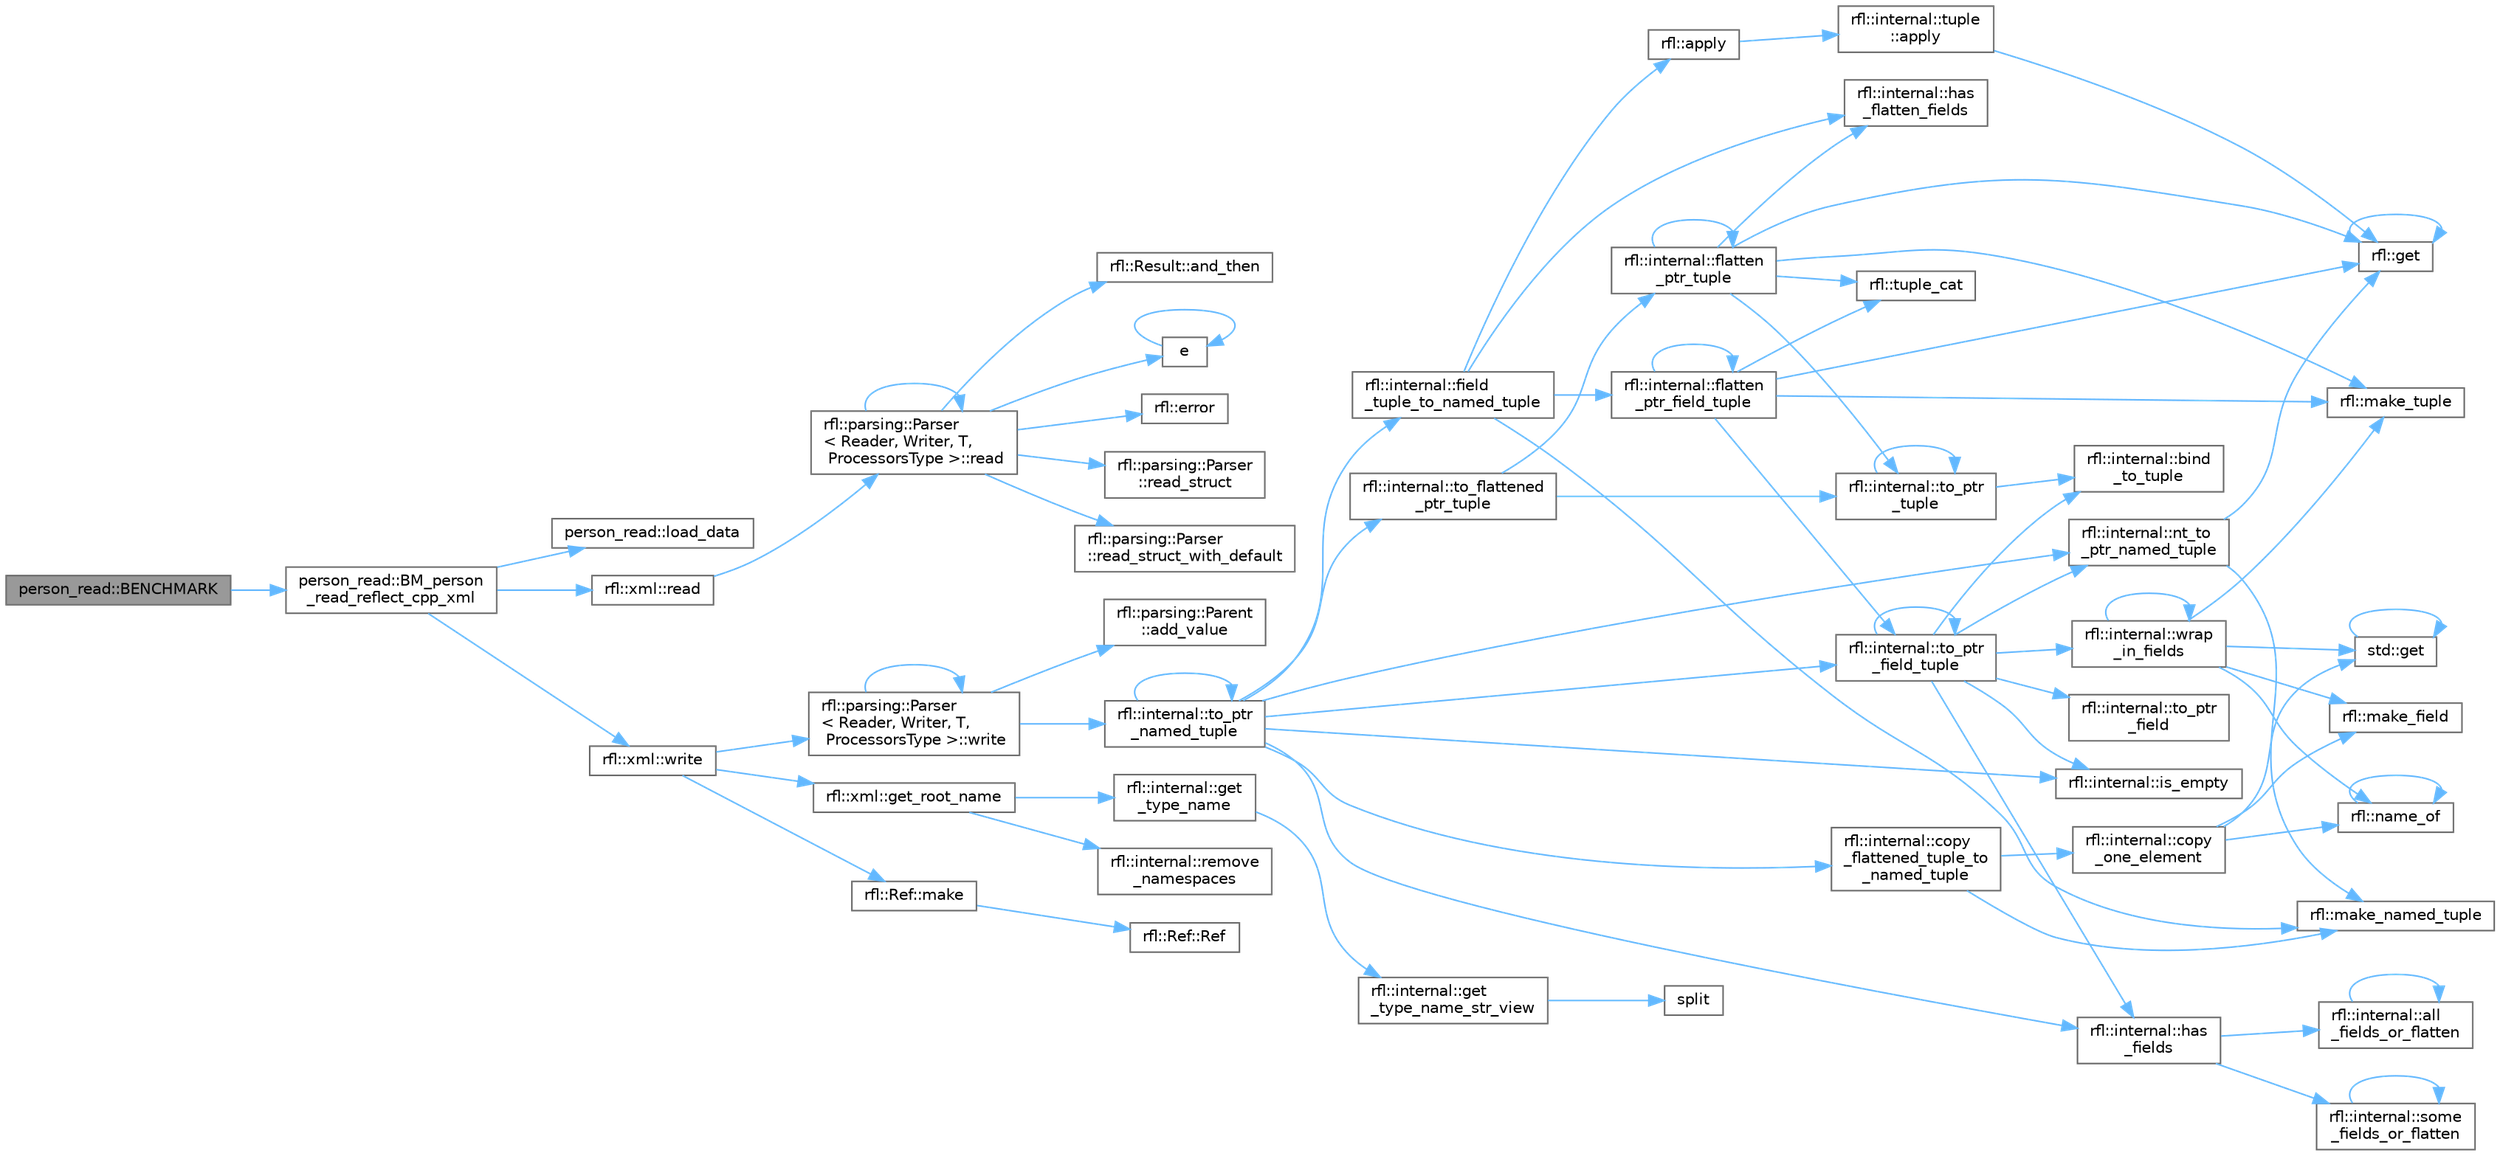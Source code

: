 digraph "person_read::BENCHMARK"
{
 // LATEX_PDF_SIZE
  bgcolor="transparent";
  edge [fontname=Helvetica,fontsize=10,labelfontname=Helvetica,labelfontsize=10];
  node [fontname=Helvetica,fontsize=10,shape=box,height=0.2,width=0.4];
  rankdir="LR";
  Node1 [id="Node000001",label="person_read::BENCHMARK",height=0.2,width=0.4,color="gray40", fillcolor="grey60", style="filled", fontcolor="black",tooltip=" "];
  Node1 -> Node2 [id="edge79_Node000001_Node000002",color="steelblue1",style="solid",tooltip=" "];
  Node2 [id="Node000002",label="person_read::BM_person\l_read_reflect_cpp_xml",height=0.2,width=0.4,color="grey40", fillcolor="white", style="filled",URL="$namespaceperson__read.html#aff1b377bcbd2ac817f7fb089ff6c912b",tooltip=" "];
  Node2 -> Node3 [id="edge80_Node000002_Node000003",color="steelblue1",style="solid",tooltip=" "];
  Node3 [id="Node000003",label="person_read::load_data",height=0.2,width=0.4,color="grey40", fillcolor="white", style="filled",URL="$namespaceperson__read.html#aee7e7905c4a047efd1cd9e8abbc981f7",tooltip=" "];
  Node2 -> Node4 [id="edge81_Node000002_Node000004",color="steelblue1",style="solid",tooltip=" "];
  Node4 [id="Node000004",label="rfl::xml::read",height=0.2,width=0.4,color="grey40", fillcolor="white", style="filled",URL="$namespacerfl_1_1xml.html#a1063ad7ef9b341b08b38318ab2965403",tooltip="Parses an object from a XML var."];
  Node4 -> Node5 [id="edge82_Node000004_Node000005",color="steelblue1",style="solid",tooltip=" "];
  Node5 [id="Node000005",label="rfl::parsing::Parser\l\< Reader, Writer, T,\l ProcessorsType \>::read",height=0.2,width=0.4,color="grey40", fillcolor="white", style="filled",URL="$structrfl_1_1parsing_1_1_parser.html#a905ccbbb3adb81bb18d9109df6613b72",tooltip=" "];
  Node5 -> Node6 [id="edge83_Node000005_Node000006",color="steelblue1",style="solid",tooltip=" "];
  Node6 [id="Node000006",label="rfl::Result::and_then",height=0.2,width=0.4,color="grey40", fillcolor="white", style="filled",URL="$classrfl_1_1_result.html#a07f85d248f21a1dad5eb12ae179d4df7",tooltip="Monadic operation - F must be a function of type T -> Result."];
  Node5 -> Node7 [id="edge84_Node000005_Node000007",color="steelblue1",style="solid",tooltip=" "];
  Node7 [id="Node000007",label="e",height=0.2,width=0.4,color="grey40", fillcolor="white", style="filled",URL="$_cwise__array__power__array_8cpp.html#a9cb86ff854760bf91a154f2724a9101d",tooltip=" "];
  Node7 -> Node7 [id="edge85_Node000007_Node000007",color="steelblue1",style="solid",tooltip=" "];
  Node5 -> Node8 [id="edge86_Node000005_Node000008",color="steelblue1",style="solid",tooltip=" "];
  Node8 [id="Node000008",label="rfl::error",height=0.2,width=0.4,color="grey40", fillcolor="white", style="filled",URL="$namespacerfl.html#a6625864c6c297dfdc3d3c3ee3181dd8c",tooltip="Shorthand for unexpected error."];
  Node5 -> Node5 [id="edge87_Node000005_Node000005",color="steelblue1",style="solid",tooltip=" "];
  Node5 -> Node9 [id="edge88_Node000005_Node000009",color="steelblue1",style="solid",tooltip=" "];
  Node9 [id="Node000009",label="rfl::parsing::Parser\l::read_struct",height=0.2,width=0.4,color="grey40", fillcolor="white", style="filled",URL="$structrfl_1_1parsing_1_1_parser.html#ac6a7fd1d9f65a3b40ea36017cec2fa2e",tooltip=" "];
  Node5 -> Node10 [id="edge89_Node000005_Node000010",color="steelblue1",style="solid",tooltip=" "];
  Node10 [id="Node000010",label="rfl::parsing::Parser\l::read_struct_with_default",height=0.2,width=0.4,color="grey40", fillcolor="white", style="filled",URL="$structrfl_1_1parsing_1_1_parser.html#a8f8dadc93b26e4bb35eb14e6d722aae7",tooltip=" "];
  Node2 -> Node11 [id="edge90_Node000002_Node000011",color="steelblue1",style="solid",tooltip=" "];
  Node11 [id="Node000011",label="rfl::xml::write",height=0.2,width=0.4,color="grey40", fillcolor="white", style="filled",URL="$namespacerfl_1_1xml.html#a903c1af58b9d930d9eed463bc53d2f67",tooltip="Writes a XML into an ostream."];
  Node11 -> Node12 [id="edge91_Node000011_Node000012",color="steelblue1",style="solid",tooltip=" "];
  Node12 [id="Node000012",label="rfl::xml::get_root_name",height=0.2,width=0.4,color="grey40", fillcolor="white", style="filled",URL="$namespacerfl_1_1xml.html#aa1c43e1bd5cba4e9f3495d4b9d2cd9c1",tooltip=" "];
  Node12 -> Node13 [id="edge92_Node000012_Node000013",color="steelblue1",style="solid",tooltip=" "];
  Node13 [id="Node000013",label="rfl::internal::get\l_type_name",height=0.2,width=0.4,color="grey40", fillcolor="white", style="filled",URL="$namespacerfl_1_1internal.html#a84fdc8ca8a7bd3b1397de3c4c2d7610d",tooltip=" "];
  Node13 -> Node14 [id="edge93_Node000013_Node000014",color="steelblue1",style="solid",tooltip=" "];
  Node14 [id="Node000014",label="rfl::internal::get\l_type_name_str_view",height=0.2,width=0.4,color="grey40", fillcolor="white", style="filled",URL="$namespacerfl_1_1internal.html#ac2494519cc9d3b019df93d7f950d605f",tooltip=" "];
  Node14 -> Node15 [id="edge94_Node000014_Node000015",color="steelblue1",style="solid",tooltip=" "];
  Node15 [id="Node000015",label="split",height=0.2,width=0.4,color="grey40", fillcolor="white", style="filled",URL="$dff__run_8cpp.html#a0711bc625a1e6944ca62107b5847365f",tooltip=" "];
  Node12 -> Node16 [id="edge95_Node000012_Node000016",color="steelblue1",style="solid",tooltip=" "];
  Node16 [id="Node000016",label="rfl::internal::remove\l_namespaces",height=0.2,width=0.4,color="grey40", fillcolor="white", style="filled",URL="$namespacerfl_1_1internal.html#ab077683f0a9736c592e4e2a921a808b6",tooltip=" "];
  Node11 -> Node17 [id="edge96_Node000011_Node000017",color="steelblue1",style="solid",tooltip=" "];
  Node17 [id="Node000017",label="rfl::Ref::make",height=0.2,width=0.4,color="grey40", fillcolor="white", style="filled",URL="$classrfl_1_1_ref.html#a1501cd0fd114b2dd113fb3abe974275d",tooltip=" "];
  Node17 -> Node18 [id="edge97_Node000017_Node000018",color="steelblue1",style="solid",tooltip=" "];
  Node18 [id="Node000018",label="rfl::Ref::Ref",height=0.2,width=0.4,color="grey40", fillcolor="white", style="filled",URL="$classrfl_1_1_ref.html#a157d7b0b3b1bc2b0833c0843bf056d04",tooltip=" "];
  Node11 -> Node19 [id="edge98_Node000011_Node000019",color="steelblue1",style="solid",tooltip=" "];
  Node19 [id="Node000019",label="rfl::parsing::Parser\l\< Reader, Writer, T,\l ProcessorsType \>::write",height=0.2,width=0.4,color="grey40", fillcolor="white", style="filled",URL="$structrfl_1_1parsing_1_1_parser.html#a16aeefd727355e095bfd19d6c69d3238",tooltip=" "];
  Node19 -> Node20 [id="edge99_Node000019_Node000020",color="steelblue1",style="solid",tooltip=" "];
  Node20 [id="Node000020",label="rfl::parsing::Parent\l::add_value",height=0.2,width=0.4,color="grey40", fillcolor="white", style="filled",URL="$structrfl_1_1parsing_1_1_parent.html#a8f7ebd2389ae6ec315a0e37bd66de63f",tooltip=" "];
  Node19 -> Node21 [id="edge100_Node000019_Node000021",color="steelblue1",style="solid",tooltip=" "];
  Node21 [id="Node000021",label="rfl::internal::to_ptr\l_named_tuple",height=0.2,width=0.4,color="grey40", fillcolor="white", style="filled",URL="$namespacerfl_1_1internal.html#a19594a7d66a271a8f893f2170217e299",tooltip=" "];
  Node21 -> Node22 [id="edge101_Node000021_Node000022",color="steelblue1",style="solid",tooltip=" "];
  Node22 [id="Node000022",label="rfl::internal::copy\l_flattened_tuple_to\l_named_tuple",height=0.2,width=0.4,color="grey40", fillcolor="white", style="filled",URL="$namespacerfl_1_1internal.html#aa4d84e91c691523bdf3dbf8832cba64c",tooltip=" "];
  Node22 -> Node23 [id="edge102_Node000022_Node000023",color="steelblue1",style="solid",tooltip=" "];
  Node23 [id="Node000023",label="rfl::internal::copy\l_one_element",height=0.2,width=0.4,color="grey40", fillcolor="white", style="filled",URL="$namespacerfl_1_1internal.html#a8a566443d85dd9fc0f2e6e4ae131ed55",tooltip=" "];
  Node23 -> Node24 [id="edge103_Node000023_Node000024",color="steelblue1",style="solid",tooltip=" "];
  Node24 [id="Node000024",label="std::get",height=0.2,width=0.4,color="grey40", fillcolor="white", style="filled",URL="$namespacestd.html#aae41d8280b7ccc3f0e0a0be2dab21c8f",tooltip="Gets an element by index."];
  Node24 -> Node24 [id="edge104_Node000024_Node000024",color="steelblue1",style="solid",tooltip=" "];
  Node23 -> Node25 [id="edge105_Node000023_Node000025",color="steelblue1",style="solid",tooltip=" "];
  Node25 [id="Node000025",label="rfl::make_field",height=0.2,width=0.4,color="grey40", fillcolor="white", style="filled",URL="$namespacerfl.html#afb5f68a22d5b6a42a5b4477c35559ce9",tooltip=" "];
  Node23 -> Node26 [id="edge106_Node000023_Node000026",color="steelblue1",style="solid",tooltip=" "];
  Node26 [id="Node000026",label="rfl::name_of",height=0.2,width=0.4,color="grey40", fillcolor="white", style="filled",URL="$namespacerfl.html#a90efd0c5575582354c25333fa30a8013",tooltip="Helper function to retrieve a name at compile time."];
  Node26 -> Node26 [id="edge107_Node000026_Node000026",color="steelblue1",style="solid",tooltip=" "];
  Node22 -> Node27 [id="edge108_Node000022_Node000027",color="steelblue1",style="solid",tooltip=" "];
  Node27 [id="Node000027",label="rfl::make_named_tuple",height=0.2,width=0.4,color="grey40", fillcolor="white", style="filled",URL="$namespacerfl.html#a19523aa875e6c36af474a97f28ed4002",tooltip="Explicit overload for creating empty named tuples."];
  Node21 -> Node28 [id="edge109_Node000021_Node000028",color="steelblue1",style="solid",tooltip=" "];
  Node28 [id="Node000028",label="rfl::internal::field\l_tuple_to_named_tuple",height=0.2,width=0.4,color="grey40", fillcolor="white", style="filled",URL="$namespacerfl_1_1internal.html#a923e1c7faefca7c7af6ec3d7aecccba0",tooltip=" "];
  Node28 -> Node29 [id="edge110_Node000028_Node000029",color="steelblue1",style="solid",tooltip=" "];
  Node29 [id="Node000029",label="rfl::apply",height=0.2,width=0.4,color="grey40", fillcolor="white", style="filled",URL="$namespacerfl.html#aaa94742afd7fde0d6d6cc59ae6d92989",tooltip=" "];
  Node29 -> Node30 [id="edge111_Node000029_Node000030",color="steelblue1",style="solid",tooltip=" "];
  Node30 [id="Node000030",label="rfl::internal::tuple\l::apply",height=0.2,width=0.4,color="grey40", fillcolor="white", style="filled",URL="$namespacerfl_1_1internal_1_1tuple.html#a5fe21ddba2943f200bc6c6e4d8d34e54",tooltip=" "];
  Node30 -> Node31 [id="edge112_Node000030_Node000031",color="steelblue1",style="solid",tooltip=" "];
  Node31 [id="Node000031",label="rfl::get",height=0.2,width=0.4,color="grey40", fillcolor="white", style="filled",URL="$namespacerfl.html#ac379420409251e5a3c0bea4a701daf0a",tooltip="Gets a field by index."];
  Node31 -> Node31 [id="edge113_Node000031_Node000031",color="steelblue1",style="solid",tooltip=" "];
  Node28 -> Node32 [id="edge114_Node000028_Node000032",color="steelblue1",style="solid",tooltip=" "];
  Node32 [id="Node000032",label="rfl::internal::flatten\l_ptr_field_tuple",height=0.2,width=0.4,color="grey40", fillcolor="white", style="filled",URL="$namespacerfl_1_1internal.html#ae729ffba37ab19a6426f80c6ef26e2d6",tooltip=" "];
  Node32 -> Node32 [id="edge115_Node000032_Node000032",color="steelblue1",style="solid",tooltip=" "];
  Node32 -> Node31 [id="edge116_Node000032_Node000031",color="steelblue1",style="solid",tooltip=" "];
  Node32 -> Node33 [id="edge117_Node000032_Node000033",color="steelblue1",style="solid",tooltip=" "];
  Node33 [id="Node000033",label="rfl::make_tuple",height=0.2,width=0.4,color="grey40", fillcolor="white", style="filled",URL="$namespacerfl.html#ac71a9ec8b4d8fd347719083ec38c00f9",tooltip=" "];
  Node32 -> Node34 [id="edge118_Node000032_Node000034",color="steelblue1",style="solid",tooltip=" "];
  Node34 [id="Node000034",label="rfl::internal::to_ptr\l_field_tuple",height=0.2,width=0.4,color="grey40", fillcolor="white", style="filled",URL="$namespacerfl_1_1internal.html#a4c5ce682ef0d85a0edc5fc36074815d2",tooltip=" "];
  Node34 -> Node35 [id="edge119_Node000034_Node000035",color="steelblue1",style="solid",tooltip=" "];
  Node35 [id="Node000035",label="rfl::internal::bind\l_to_tuple",height=0.2,width=0.4,color="grey40", fillcolor="white", style="filled",URL="$namespacerfl_1_1internal.html#aaccfbbd07ded0a84498cea052cb3d443",tooltip=" "];
  Node34 -> Node36 [id="edge120_Node000034_Node000036",color="steelblue1",style="solid",tooltip=" "];
  Node36 [id="Node000036",label="rfl::internal::has\l_fields",height=0.2,width=0.4,color="grey40", fillcolor="white", style="filled",URL="$namespacerfl_1_1internal.html#a4bf6ff2224c907a5df21f524e650fd17",tooltip=" "];
  Node36 -> Node37 [id="edge121_Node000036_Node000037",color="steelblue1",style="solid",tooltip=" "];
  Node37 [id="Node000037",label="rfl::internal::all\l_fields_or_flatten",height=0.2,width=0.4,color="grey40", fillcolor="white", style="filled",URL="$namespacerfl_1_1internal.html#a012b9c8f5d6103eb084598eca9f9f631",tooltip=" "];
  Node37 -> Node37 [id="edge122_Node000037_Node000037",color="steelblue1",style="solid",tooltip=" "];
  Node36 -> Node38 [id="edge123_Node000036_Node000038",color="steelblue1",style="solid",tooltip=" "];
  Node38 [id="Node000038",label="rfl::internal::some\l_fields_or_flatten",height=0.2,width=0.4,color="grey40", fillcolor="white", style="filled",URL="$namespacerfl_1_1internal.html#a71c929c1a514d827549eb15d4355de92",tooltip=" "];
  Node38 -> Node38 [id="edge124_Node000038_Node000038",color="steelblue1",style="solid",tooltip=" "];
  Node34 -> Node39 [id="edge125_Node000034_Node000039",color="steelblue1",style="solid",tooltip=" "];
  Node39 [id="Node000039",label="rfl::internal::is_empty",height=0.2,width=0.4,color="grey40", fillcolor="white", style="filled",URL="$namespacerfl_1_1internal.html#a818161434e9e7892d403a7c92d7268fe",tooltip=" "];
  Node34 -> Node40 [id="edge126_Node000034_Node000040",color="steelblue1",style="solid",tooltip=" "];
  Node40 [id="Node000040",label="rfl::internal::nt_to\l_ptr_named_tuple",height=0.2,width=0.4,color="grey40", fillcolor="white", style="filled",URL="$namespacerfl_1_1internal.html#a444ef522c6d66572aa5cd3ccde829885",tooltip=" "];
  Node40 -> Node31 [id="edge127_Node000040_Node000031",color="steelblue1",style="solid",tooltip=" "];
  Node40 -> Node27 [id="edge128_Node000040_Node000027",color="steelblue1",style="solid",tooltip=" "];
  Node34 -> Node41 [id="edge129_Node000034_Node000041",color="steelblue1",style="solid",tooltip=" "];
  Node41 [id="Node000041",label="rfl::internal::to_ptr\l_field",height=0.2,width=0.4,color="grey40", fillcolor="white", style="filled",URL="$namespacerfl_1_1internal.html#ab7e2b5fa9d320f0c9a301fbe22ebc677",tooltip=" "];
  Node34 -> Node34 [id="edge130_Node000034_Node000034",color="steelblue1",style="solid",tooltip=" "];
  Node34 -> Node42 [id="edge131_Node000034_Node000042",color="steelblue1",style="solid",tooltip=" "];
  Node42 [id="Node000042",label="rfl::internal::wrap\l_in_fields",height=0.2,width=0.4,color="grey40", fillcolor="white", style="filled",URL="$namespacerfl_1_1internal.html#a75a4f615c45abce17e710e72514498d7",tooltip=" "];
  Node42 -> Node24 [id="edge132_Node000042_Node000024",color="steelblue1",style="solid",tooltip=" "];
  Node42 -> Node25 [id="edge133_Node000042_Node000025",color="steelblue1",style="solid",tooltip=" "];
  Node42 -> Node33 [id="edge134_Node000042_Node000033",color="steelblue1",style="solid",tooltip=" "];
  Node42 -> Node26 [id="edge135_Node000042_Node000026",color="steelblue1",style="solid",tooltip=" "];
  Node42 -> Node42 [id="edge136_Node000042_Node000042",color="steelblue1",style="solid",tooltip=" "];
  Node32 -> Node43 [id="edge137_Node000032_Node000043",color="steelblue1",style="solid",tooltip=" "];
  Node43 [id="Node000043",label="rfl::tuple_cat",height=0.2,width=0.4,color="grey40", fillcolor="white", style="filled",URL="$namespacerfl.html#ad4738e8acd2a03b1b2b01c6caa6b27e9",tooltip=" "];
  Node28 -> Node44 [id="edge138_Node000028_Node000044",color="steelblue1",style="solid",tooltip=" "];
  Node44 [id="Node000044",label="rfl::internal::has\l_flatten_fields",height=0.2,width=0.4,color="grey40", fillcolor="white", style="filled",URL="$namespacerfl_1_1internal.html#a60f5d02505f61eabff343c2f5e9c7dbe",tooltip=" "];
  Node28 -> Node27 [id="edge139_Node000028_Node000027",color="steelblue1",style="solid",tooltip=" "];
  Node21 -> Node36 [id="edge140_Node000021_Node000036",color="steelblue1",style="solid",tooltip=" "];
  Node21 -> Node39 [id="edge141_Node000021_Node000039",color="steelblue1",style="solid",tooltip=" "];
  Node21 -> Node40 [id="edge142_Node000021_Node000040",color="steelblue1",style="solid",tooltip=" "];
  Node21 -> Node45 [id="edge143_Node000021_Node000045",color="steelblue1",style="solid",tooltip=" "];
  Node45 [id="Node000045",label="rfl::internal::to_flattened\l_ptr_tuple",height=0.2,width=0.4,color="grey40", fillcolor="white", style="filled",URL="$namespacerfl_1_1internal.html#abe898ac2971112070bfbcc91def971d6",tooltip=" "];
  Node45 -> Node46 [id="edge144_Node000045_Node000046",color="steelblue1",style="solid",tooltip=" "];
  Node46 [id="Node000046",label="rfl::internal::flatten\l_ptr_tuple",height=0.2,width=0.4,color="grey40", fillcolor="white", style="filled",URL="$namespacerfl_1_1internal.html#a3a901d356d0602482acd2f0861f8b472",tooltip=" "];
  Node46 -> Node46 [id="edge145_Node000046_Node000046",color="steelblue1",style="solid",tooltip=" "];
  Node46 -> Node31 [id="edge146_Node000046_Node000031",color="steelblue1",style="solid",tooltip=" "];
  Node46 -> Node44 [id="edge147_Node000046_Node000044",color="steelblue1",style="solid",tooltip=" "];
  Node46 -> Node33 [id="edge148_Node000046_Node000033",color="steelblue1",style="solid",tooltip=" "];
  Node46 -> Node47 [id="edge149_Node000046_Node000047",color="steelblue1",style="solid",tooltip=" "];
  Node47 [id="Node000047",label="rfl::internal::to_ptr\l_tuple",height=0.2,width=0.4,color="grey40", fillcolor="white", style="filled",URL="$namespacerfl_1_1internal.html#a3a36b92d743023e52d9ba1b74cc5fbd1",tooltip=" "];
  Node47 -> Node35 [id="edge150_Node000047_Node000035",color="steelblue1",style="solid",tooltip=" "];
  Node47 -> Node47 [id="edge151_Node000047_Node000047",color="steelblue1",style="solid",tooltip=" "];
  Node46 -> Node43 [id="edge152_Node000046_Node000043",color="steelblue1",style="solid",tooltip=" "];
  Node45 -> Node47 [id="edge153_Node000045_Node000047",color="steelblue1",style="solid",tooltip=" "];
  Node21 -> Node34 [id="edge154_Node000021_Node000034",color="steelblue1",style="solid",tooltip=" "];
  Node21 -> Node21 [id="edge155_Node000021_Node000021",color="steelblue1",style="solid",tooltip=" "];
  Node19 -> Node19 [id="edge156_Node000019_Node000019",color="steelblue1",style="solid",tooltip=" "];
}
